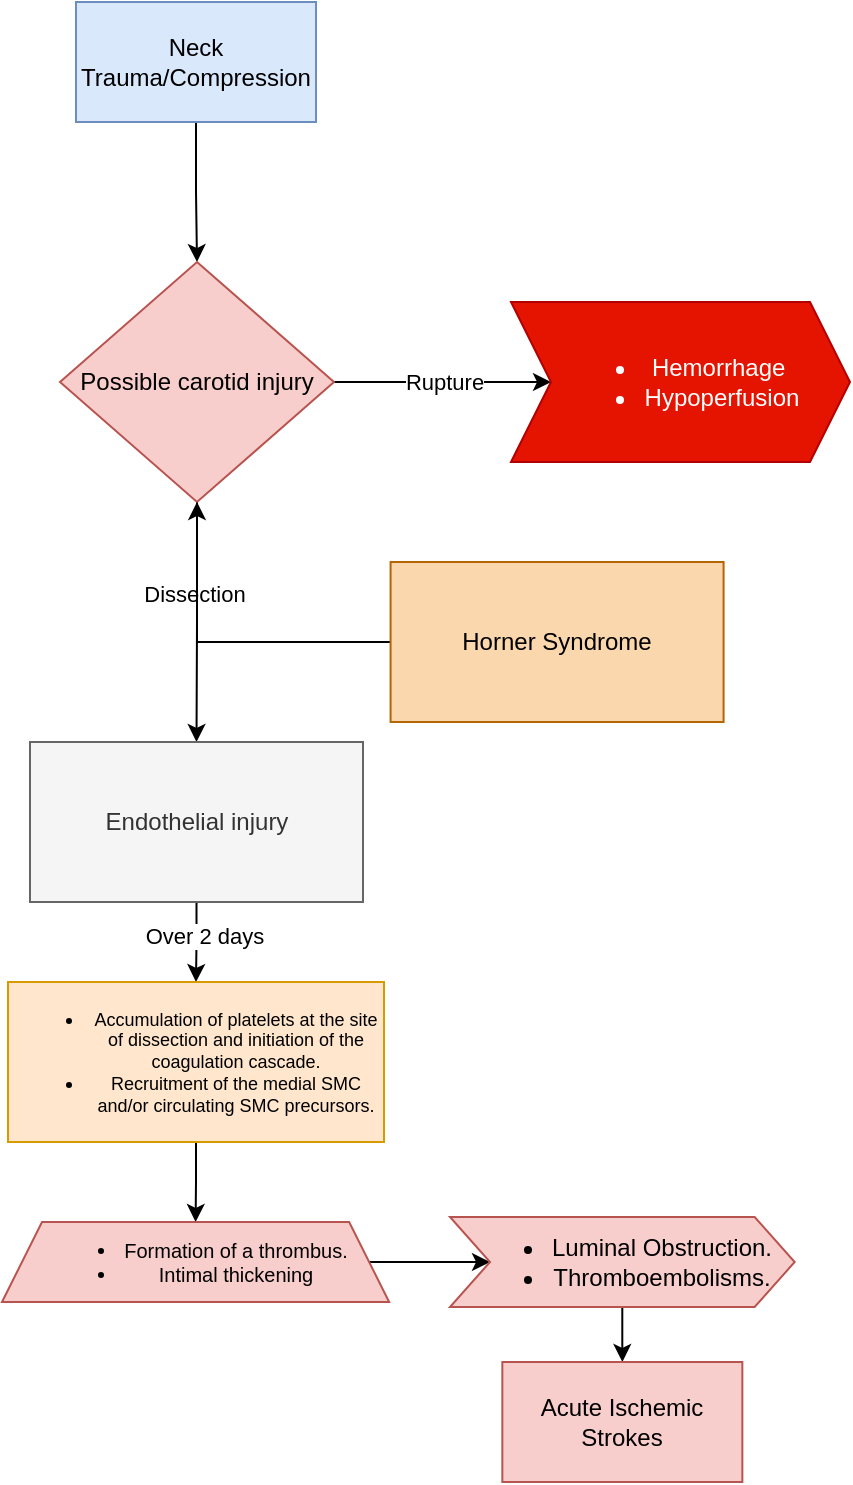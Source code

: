 <mxfile version="22.1.5" type="github">
  <diagram name="Page-1" id="c7558073-3199-34d8-9f00-42111426c3f3">
    <mxGraphModel dx="1032" dy="463" grid="1" gridSize="10" guides="1" tooltips="1" connect="1" arrows="1" fold="1" page="1" pageScale="1" pageWidth="826" pageHeight="1169" background="none" math="0" shadow="0">
      <root>
        <mxCell id="0" />
        <mxCell id="1" parent="0" />
        <mxCell id="sDyi8eW20SHPn1gKo8Qu-98" value="" style="edgeStyle=orthogonalEdgeStyle;rounded=0;orthogonalLoop=1;jettySize=auto;html=1;" edge="1" parent="1" source="sDyi8eW20SHPn1gKo8Qu-96" target="sDyi8eW20SHPn1gKo8Qu-97">
          <mxGeometry relative="1" as="geometry" />
        </mxCell>
        <mxCell id="sDyi8eW20SHPn1gKo8Qu-96" value="Neck Trauma/Compression" style="rounded=0;whiteSpace=wrap;html=1;fillColor=#dae8fc;strokeColor=#6c8ebf;" vertex="1" parent="1">
          <mxGeometry x="353" y="10" width="120" height="60" as="geometry" />
        </mxCell>
        <mxCell id="sDyi8eW20SHPn1gKo8Qu-100" value="Rupture" style="edgeStyle=orthogonalEdgeStyle;rounded=0;orthogonalLoop=1;jettySize=auto;html=1;" edge="1" parent="1" source="sDyi8eW20SHPn1gKo8Qu-97" target="sDyi8eW20SHPn1gKo8Qu-99">
          <mxGeometry relative="1" as="geometry" />
        </mxCell>
        <mxCell id="sDyi8eW20SHPn1gKo8Qu-102" value="" style="edgeStyle=orthogonalEdgeStyle;rounded=0;orthogonalLoop=1;jettySize=auto;html=1;" edge="1" parent="1" source="sDyi8eW20SHPn1gKo8Qu-97" target="sDyi8eW20SHPn1gKo8Qu-101">
          <mxGeometry relative="1" as="geometry" />
        </mxCell>
        <mxCell id="sDyi8eW20SHPn1gKo8Qu-103" value="Dissection" style="edgeLabel;html=1;align=center;verticalAlign=middle;resizable=0;points=[];" vertex="1" connectable="0" parent="sDyi8eW20SHPn1gKo8Qu-102">
          <mxGeometry x="-0.234" y="-2" relative="1" as="geometry">
            <mxPoint as="offset" />
          </mxGeometry>
        </mxCell>
        <mxCell id="sDyi8eW20SHPn1gKo8Qu-97" value="Possible carotid injury" style="rhombus;whiteSpace=wrap;html=1;rounded=0;fillColor=#f8cecc;strokeColor=#b85450;" vertex="1" parent="1">
          <mxGeometry x="345" y="140" width="137" height="120" as="geometry" />
        </mxCell>
        <mxCell id="sDyi8eW20SHPn1gKo8Qu-99" value="&lt;ul&gt;&lt;li&gt;Hemorrhage&amp;nbsp;&lt;/li&gt;&lt;li&gt;Hypoperfusion&lt;/li&gt;&lt;/ul&gt;" style="shape=step;perimeter=stepPerimeter;whiteSpace=wrap;html=1;fixedSize=1;rounded=0;fillColor=#e51400;fontColor=#ffffff;strokeColor=#B20000;" vertex="1" parent="1">
          <mxGeometry x="570.5" y="160" width="169.5" height="80" as="geometry" />
        </mxCell>
        <mxCell id="sDyi8eW20SHPn1gKo8Qu-105" value="" style="edgeStyle=orthogonalEdgeStyle;rounded=0;orthogonalLoop=1;jettySize=auto;html=1;" edge="1" parent="1" source="sDyi8eW20SHPn1gKo8Qu-101" target="sDyi8eW20SHPn1gKo8Qu-104">
          <mxGeometry relative="1" as="geometry" />
        </mxCell>
        <mxCell id="sDyi8eW20SHPn1gKo8Qu-117" value="Over 2 days" style="edgeLabel;html=1;align=center;verticalAlign=middle;resizable=0;points=[];" vertex="1" connectable="0" parent="sDyi8eW20SHPn1gKo8Qu-105">
          <mxGeometry x="-0.145" y="3" relative="1" as="geometry">
            <mxPoint as="offset" />
          </mxGeometry>
        </mxCell>
        <mxCell id="sDyi8eW20SHPn1gKo8Qu-101" value="&lt;span style=&quot;background-color: initial;&quot;&gt;Endothelial injury&lt;/span&gt;" style="whiteSpace=wrap;html=1;rounded=0;fillColor=#f5f5f5;strokeColor=#666666;fontColor=#333333;" vertex="1" parent="1">
          <mxGeometry x="330" y="380" width="166.5" height="80" as="geometry" />
        </mxCell>
        <mxCell id="sDyi8eW20SHPn1gKo8Qu-107" value="" style="edgeStyle=orthogonalEdgeStyle;rounded=0;orthogonalLoop=1;jettySize=auto;html=1;" edge="1" parent="1" source="sDyi8eW20SHPn1gKo8Qu-104" target="sDyi8eW20SHPn1gKo8Qu-106">
          <mxGeometry relative="1" as="geometry" />
        </mxCell>
        <mxCell id="sDyi8eW20SHPn1gKo8Qu-104" value="&lt;ul style=&quot;font-size: 9px;&quot;&gt;&lt;li&gt;Accumulation of platelets at the site of dissection and initiation of the coagulation cascade.&lt;/li&gt;&lt;li&gt;Recruitment of the medial SMC and/or circulating SMC precursors.&lt;/li&gt;&lt;/ul&gt;" style="whiteSpace=wrap;html=1;rounded=0;fillColor=#ffe6cc;strokeColor=#d79b00;" vertex="1" parent="1">
          <mxGeometry x="319" y="500" width="188" height="80" as="geometry" />
        </mxCell>
        <mxCell id="sDyi8eW20SHPn1gKo8Qu-109" value="" style="edgeStyle=orthogonalEdgeStyle;rounded=0;orthogonalLoop=1;jettySize=auto;html=1;" edge="1" parent="1" source="sDyi8eW20SHPn1gKo8Qu-106" target="sDyi8eW20SHPn1gKo8Qu-108">
          <mxGeometry relative="1" as="geometry" />
        </mxCell>
        <mxCell id="sDyi8eW20SHPn1gKo8Qu-106" value="&lt;ul style=&quot;font-size: 10px;&quot;&gt;&lt;li&gt;Formation of a thrombus.&lt;/li&gt;&lt;li&gt;Intimal thickening&lt;/li&gt;&lt;/ul&gt;" style="shape=trapezoid;perimeter=trapezoidPerimeter;whiteSpace=wrap;html=1;fixedSize=1;rounded=0;fillColor=#f8cecc;strokeColor=#b85450;" vertex="1" parent="1">
          <mxGeometry x="316.0" y="620" width="193.58" height="40" as="geometry" />
        </mxCell>
        <mxCell id="sDyi8eW20SHPn1gKo8Qu-111" value="" style="edgeStyle=orthogonalEdgeStyle;rounded=0;orthogonalLoop=1;jettySize=auto;html=1;" edge="1" parent="1" source="sDyi8eW20SHPn1gKo8Qu-108" target="sDyi8eW20SHPn1gKo8Qu-110">
          <mxGeometry relative="1" as="geometry" />
        </mxCell>
        <mxCell id="sDyi8eW20SHPn1gKo8Qu-108" value="&lt;ul&gt;&lt;li&gt;Luminal Obstruction.&lt;/li&gt;&lt;li&gt;Thromboembolisms.&lt;/li&gt;&lt;/ul&gt;" style="shape=step;perimeter=stepPerimeter;whiteSpace=wrap;html=1;fixedSize=1;fillColor=#f8cecc;strokeColor=#b85450;rounded=0;" vertex="1" parent="1">
          <mxGeometry x="540" y="617.5" width="172.34" height="45" as="geometry" />
        </mxCell>
        <mxCell id="sDyi8eW20SHPn1gKo8Qu-110" value="Acute Ischemic Strokes" style="rounded=0;whiteSpace=wrap;html=1;fillColor=#f8cecc;strokeColor=#b85450;" vertex="1" parent="1">
          <mxGeometry x="566.17" y="690" width="120" height="60" as="geometry" />
        </mxCell>
        <mxCell id="sDyi8eW20SHPn1gKo8Qu-115" style="edgeStyle=orthogonalEdgeStyle;rounded=0;orthogonalLoop=1;jettySize=auto;html=1;" edge="1" parent="1" source="sDyi8eW20SHPn1gKo8Qu-113" target="sDyi8eW20SHPn1gKo8Qu-97">
          <mxGeometry relative="1" as="geometry" />
        </mxCell>
        <mxCell id="sDyi8eW20SHPn1gKo8Qu-113" value="&lt;span style=&quot;background-color: initial;&quot;&gt;Horner Syndrome&lt;/span&gt;" style="whiteSpace=wrap;html=1;rounded=0;fillColor=#fad7ac;strokeColor=#b46504;" vertex="1" parent="1">
          <mxGeometry x="510.29" y="290" width="166.5" height="80" as="geometry" />
        </mxCell>
      </root>
    </mxGraphModel>
  </diagram>
</mxfile>
